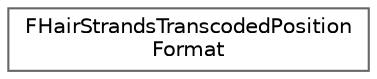 digraph "Graphical Class Hierarchy"
{
 // INTERACTIVE_SVG=YES
 // LATEX_PDF_SIZE
  bgcolor="transparent";
  edge [fontname=Helvetica,fontsize=10,labelfontname=Helvetica,labelfontsize=10];
  node [fontname=Helvetica,fontsize=10,shape=box,height=0.2,width=0.4];
  rankdir="LR";
  Node0 [id="Node000000",label="FHairStrandsTranscodedPosition\lFormat",height=0.2,width=0.4,color="grey40", fillcolor="white", style="filled",URL="$d6/d4b/structFHairStrandsTranscodedPositionFormat.html",tooltip=" "];
}
